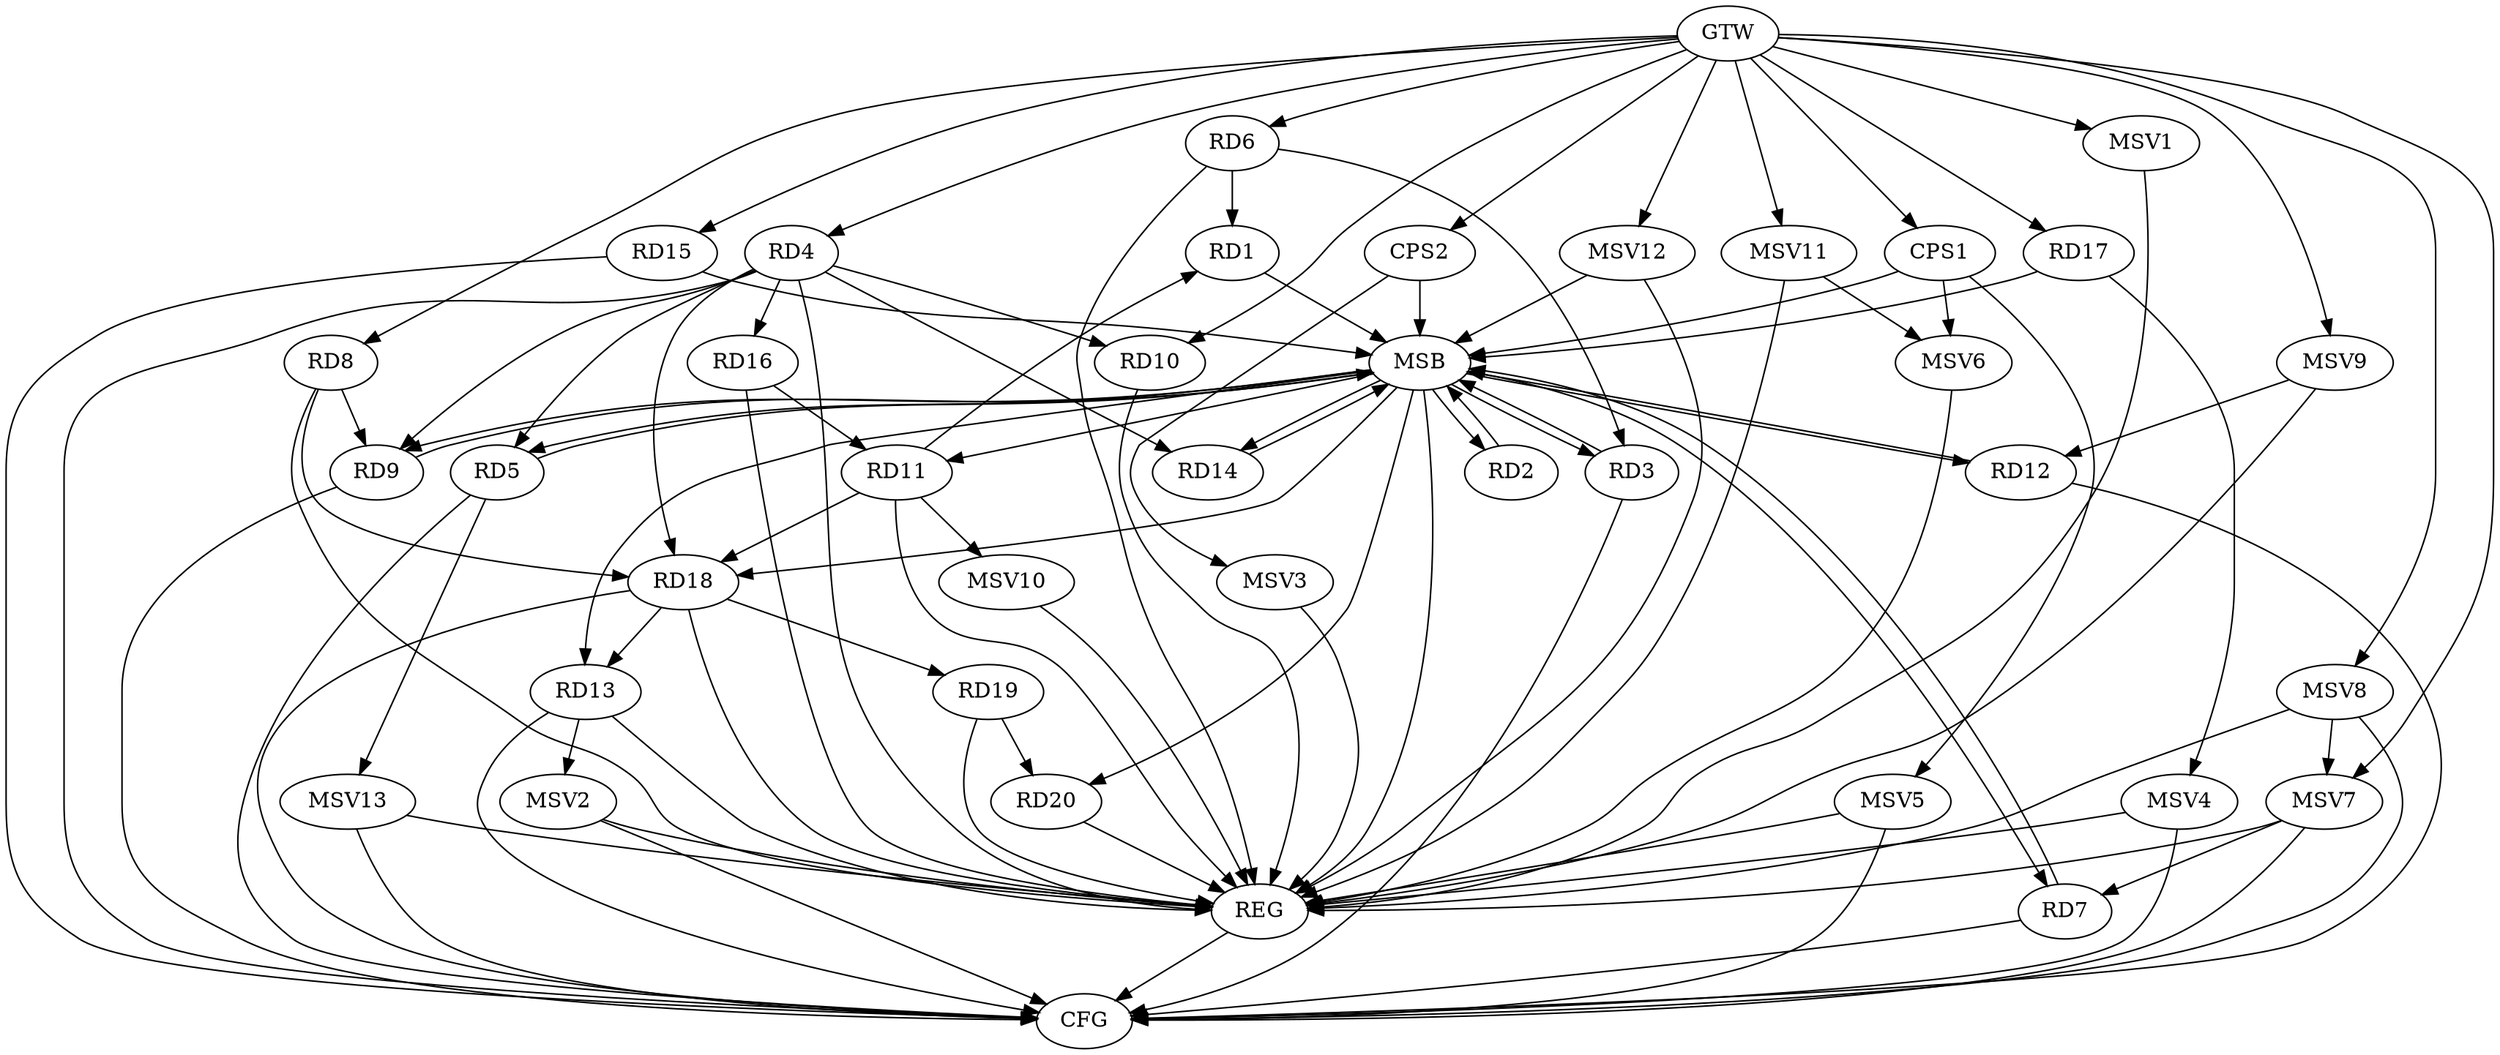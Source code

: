 strict digraph G {
  RD1 [ label="RD1" ];
  RD2 [ label="RD2" ];
  RD3 [ label="RD3" ];
  RD4 [ label="RD4" ];
  RD5 [ label="RD5" ];
  RD6 [ label="RD6" ];
  RD7 [ label="RD7" ];
  RD8 [ label="RD8" ];
  RD9 [ label="RD9" ];
  RD10 [ label="RD10" ];
  RD11 [ label="RD11" ];
  RD12 [ label="RD12" ];
  RD13 [ label="RD13" ];
  RD14 [ label="RD14" ];
  RD15 [ label="RD15" ];
  RD16 [ label="RD16" ];
  RD17 [ label="RD17" ];
  RD18 [ label="RD18" ];
  RD19 [ label="RD19" ];
  RD20 [ label="RD20" ];
  CPS1 [ label="CPS1" ];
  CPS2 [ label="CPS2" ];
  GTW [ label="GTW" ];
  REG [ label="REG" ];
  MSB [ label="MSB" ];
  CFG [ label="CFG" ];
  MSV1 [ label="MSV1" ];
  MSV2 [ label="MSV2" ];
  MSV3 [ label="MSV3" ];
  MSV4 [ label="MSV4" ];
  MSV5 [ label="MSV5" ];
  MSV6 [ label="MSV6" ];
  MSV7 [ label="MSV7" ];
  MSV8 [ label="MSV8" ];
  MSV9 [ label="MSV9" ];
  MSV10 [ label="MSV10" ];
  MSV11 [ label="MSV11" ];
  MSV12 [ label="MSV12" ];
  MSV13 [ label="MSV13" ];
  RD6 -> RD1;
  RD11 -> RD1;
  RD6 -> RD3;
  RD4 -> RD16;
  RD4 -> RD18;
  RD8 -> RD9;
  RD8 -> RD18;
  RD16 -> RD11;
  RD11 -> RD18;
  RD18 -> RD13;
  RD18 -> RD19;
  RD19 -> RD20;
  GTW -> RD4;
  GTW -> RD6;
  GTW -> RD8;
  GTW -> RD10;
  GTW -> RD15;
  GTW -> RD17;
  GTW -> CPS1;
  GTW -> CPS2;
  RD4 -> REG;
  RD6 -> REG;
  RD8 -> REG;
  RD10 -> REG;
  RD11 -> REG;
  RD13 -> REG;
  RD16 -> REG;
  RD18 -> REG;
  RD19 -> REG;
  RD20 -> REG;
  RD1 -> MSB;
  MSB -> RD5;
  MSB -> REG;
  RD2 -> MSB;
  RD3 -> MSB;
  RD5 -> MSB;
  MSB -> RD2;
  MSB -> RD9;
  RD7 -> MSB;
  MSB -> RD14;
  MSB -> RD18;
  RD9 -> MSB;
  RD12 -> MSB;
  MSB -> RD13;
  RD14 -> MSB;
  MSB -> RD12;
  RD15 -> MSB;
  MSB -> RD3;
  MSB -> RD7;
  MSB -> RD20;
  RD17 -> MSB;
  MSB -> RD11;
  CPS1 -> MSB;
  CPS2 -> MSB;
  RD9 -> CFG;
  RD18 -> CFG;
  RD7 -> CFG;
  RD13 -> CFG;
  RD5 -> CFG;
  RD15 -> CFG;
  RD3 -> CFG;
  RD4 -> CFG;
  RD12 -> CFG;
  REG -> CFG;
  RD4 -> RD10;
  RD4 -> RD5;
  RD4 -> RD14;
  RD4 -> RD9;
  GTW -> MSV1;
  MSV1 -> REG;
  RD13 -> MSV2;
  MSV2 -> REG;
  MSV2 -> CFG;
  CPS2 -> MSV3;
  MSV3 -> REG;
  RD17 -> MSV4;
  MSV4 -> REG;
  MSV4 -> CFG;
  CPS1 -> MSV5;
  MSV5 -> REG;
  MSV5 -> CFG;
  CPS1 -> MSV6;
  MSV6 -> REG;
  MSV7 -> RD7;
  GTW -> MSV7;
  MSV7 -> REG;
  MSV7 -> CFG;
  MSV8 -> MSV7;
  GTW -> MSV8;
  MSV8 -> REG;
  MSV8 -> CFG;
  MSV9 -> RD12;
  GTW -> MSV9;
  MSV9 -> REG;
  RD11 -> MSV10;
  MSV10 -> REG;
  MSV11 -> MSV6;
  GTW -> MSV11;
  MSV11 -> REG;
  MSV12 -> MSB;
  GTW -> MSV12;
  MSV12 -> REG;
  RD5 -> MSV13;
  MSV13 -> REG;
  MSV13 -> CFG;
}
